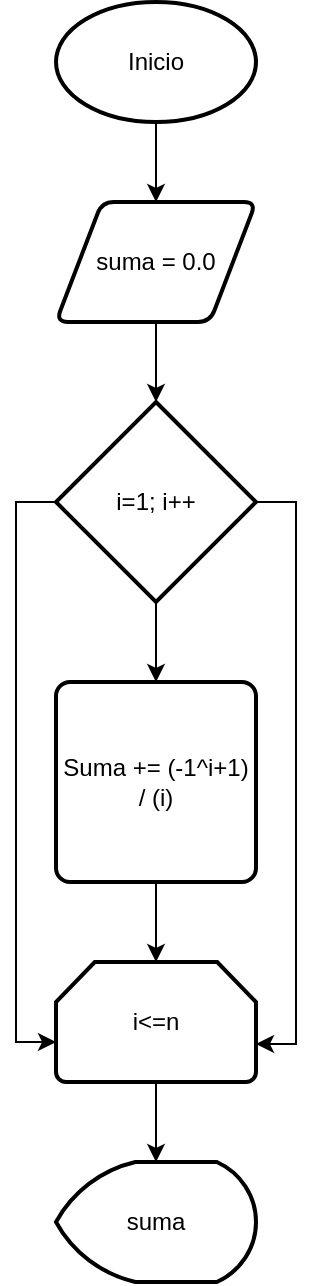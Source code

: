 <mxfile version="24.3.1" type="github">
  <diagram name="Página-1" id="liOpF-56ouaAyCHtR6cH">
    <mxGraphModel dx="879" dy="440" grid="1" gridSize="10" guides="1" tooltips="1" connect="1" arrows="1" fold="1" page="1" pageScale="1" pageWidth="827" pageHeight="1169" math="0" shadow="0">
      <root>
        <mxCell id="0" />
        <mxCell id="1" parent="0" />
        <mxCell id="7XgWrm8G9-q8L6pfrLiT-11" value="" style="edgeStyle=orthogonalEdgeStyle;rounded=0;orthogonalLoop=1;jettySize=auto;html=1;" edge="1" parent="1" source="7XgWrm8G9-q8L6pfrLiT-1" target="7XgWrm8G9-q8L6pfrLiT-2">
          <mxGeometry relative="1" as="geometry" />
        </mxCell>
        <mxCell id="7XgWrm8G9-q8L6pfrLiT-1" value="Inicio" style="strokeWidth=2;html=1;shape=mxgraph.flowchart.start_1;whiteSpace=wrap;" vertex="1" parent="1">
          <mxGeometry x="364" y="10" width="100" height="60" as="geometry" />
        </mxCell>
        <mxCell id="7XgWrm8G9-q8L6pfrLiT-10" value="" style="edgeStyle=orthogonalEdgeStyle;rounded=0;orthogonalLoop=1;jettySize=auto;html=1;" edge="1" parent="1" source="7XgWrm8G9-q8L6pfrLiT-2" target="7XgWrm8G9-q8L6pfrLiT-3">
          <mxGeometry relative="1" as="geometry" />
        </mxCell>
        <mxCell id="7XgWrm8G9-q8L6pfrLiT-2" value="suma = 0.0" style="shape=parallelogram;html=1;strokeWidth=2;perimeter=parallelogramPerimeter;whiteSpace=wrap;rounded=1;arcSize=12;size=0.23;" vertex="1" parent="1">
          <mxGeometry x="364" y="110" width="100" height="60" as="geometry" />
        </mxCell>
        <mxCell id="7XgWrm8G9-q8L6pfrLiT-9" value="" style="edgeStyle=orthogonalEdgeStyle;rounded=0;orthogonalLoop=1;jettySize=auto;html=1;" edge="1" parent="1" source="7XgWrm8G9-q8L6pfrLiT-3" target="7XgWrm8G9-q8L6pfrLiT-4">
          <mxGeometry relative="1" as="geometry" />
        </mxCell>
        <mxCell id="7XgWrm8G9-q8L6pfrLiT-3" value="i=1; i++" style="strokeWidth=2;html=1;shape=mxgraph.flowchart.decision;whiteSpace=wrap;" vertex="1" parent="1">
          <mxGeometry x="364" y="210" width="100" height="100" as="geometry" />
        </mxCell>
        <mxCell id="7XgWrm8G9-q8L6pfrLiT-8" value="" style="edgeStyle=orthogonalEdgeStyle;rounded=0;orthogonalLoop=1;jettySize=auto;html=1;" edge="1" parent="1" source="7XgWrm8G9-q8L6pfrLiT-4" target="7XgWrm8G9-q8L6pfrLiT-5">
          <mxGeometry relative="1" as="geometry" />
        </mxCell>
        <mxCell id="7XgWrm8G9-q8L6pfrLiT-4" value="Suma += (-1^i+1) / (i)" style="rounded=1;whiteSpace=wrap;html=1;absoluteArcSize=1;arcSize=14;strokeWidth=2;" vertex="1" parent="1">
          <mxGeometry x="364" y="350" width="100" height="100" as="geometry" />
        </mxCell>
        <mxCell id="7XgWrm8G9-q8L6pfrLiT-13" value="" style="edgeStyle=orthogonalEdgeStyle;rounded=0;orthogonalLoop=1;jettySize=auto;html=1;" edge="1" parent="1" source="7XgWrm8G9-q8L6pfrLiT-5" target="7XgWrm8G9-q8L6pfrLiT-12">
          <mxGeometry relative="1" as="geometry" />
        </mxCell>
        <mxCell id="7XgWrm8G9-q8L6pfrLiT-5" value="i&amp;lt;=n" style="strokeWidth=2;html=1;shape=mxgraph.flowchart.loop_limit;whiteSpace=wrap;" vertex="1" parent="1">
          <mxGeometry x="364" y="490" width="100" height="60" as="geometry" />
        </mxCell>
        <mxCell id="7XgWrm8G9-q8L6pfrLiT-6" style="edgeStyle=orthogonalEdgeStyle;rounded=0;orthogonalLoop=1;jettySize=auto;html=1;entryX=0;entryY=0.667;entryDx=0;entryDy=0;entryPerimeter=0;" edge="1" parent="1" source="7XgWrm8G9-q8L6pfrLiT-3" target="7XgWrm8G9-q8L6pfrLiT-5">
          <mxGeometry relative="1" as="geometry">
            <Array as="points">
              <mxPoint x="344" y="260" />
              <mxPoint x="344" y="530" />
            </Array>
          </mxGeometry>
        </mxCell>
        <mxCell id="7XgWrm8G9-q8L6pfrLiT-7" style="edgeStyle=orthogonalEdgeStyle;rounded=0;orthogonalLoop=1;jettySize=auto;html=1;entryX=1;entryY=0.683;entryDx=0;entryDy=0;entryPerimeter=0;" edge="1" parent="1" source="7XgWrm8G9-q8L6pfrLiT-3" target="7XgWrm8G9-q8L6pfrLiT-5">
          <mxGeometry relative="1" as="geometry">
            <Array as="points">
              <mxPoint x="484" y="260" />
              <mxPoint x="484" y="531" />
            </Array>
          </mxGeometry>
        </mxCell>
        <mxCell id="7XgWrm8G9-q8L6pfrLiT-12" value="suma" style="strokeWidth=2;html=1;shape=mxgraph.flowchart.display;whiteSpace=wrap;" vertex="1" parent="1">
          <mxGeometry x="364" y="590" width="100" height="60" as="geometry" />
        </mxCell>
      </root>
    </mxGraphModel>
  </diagram>
</mxfile>
